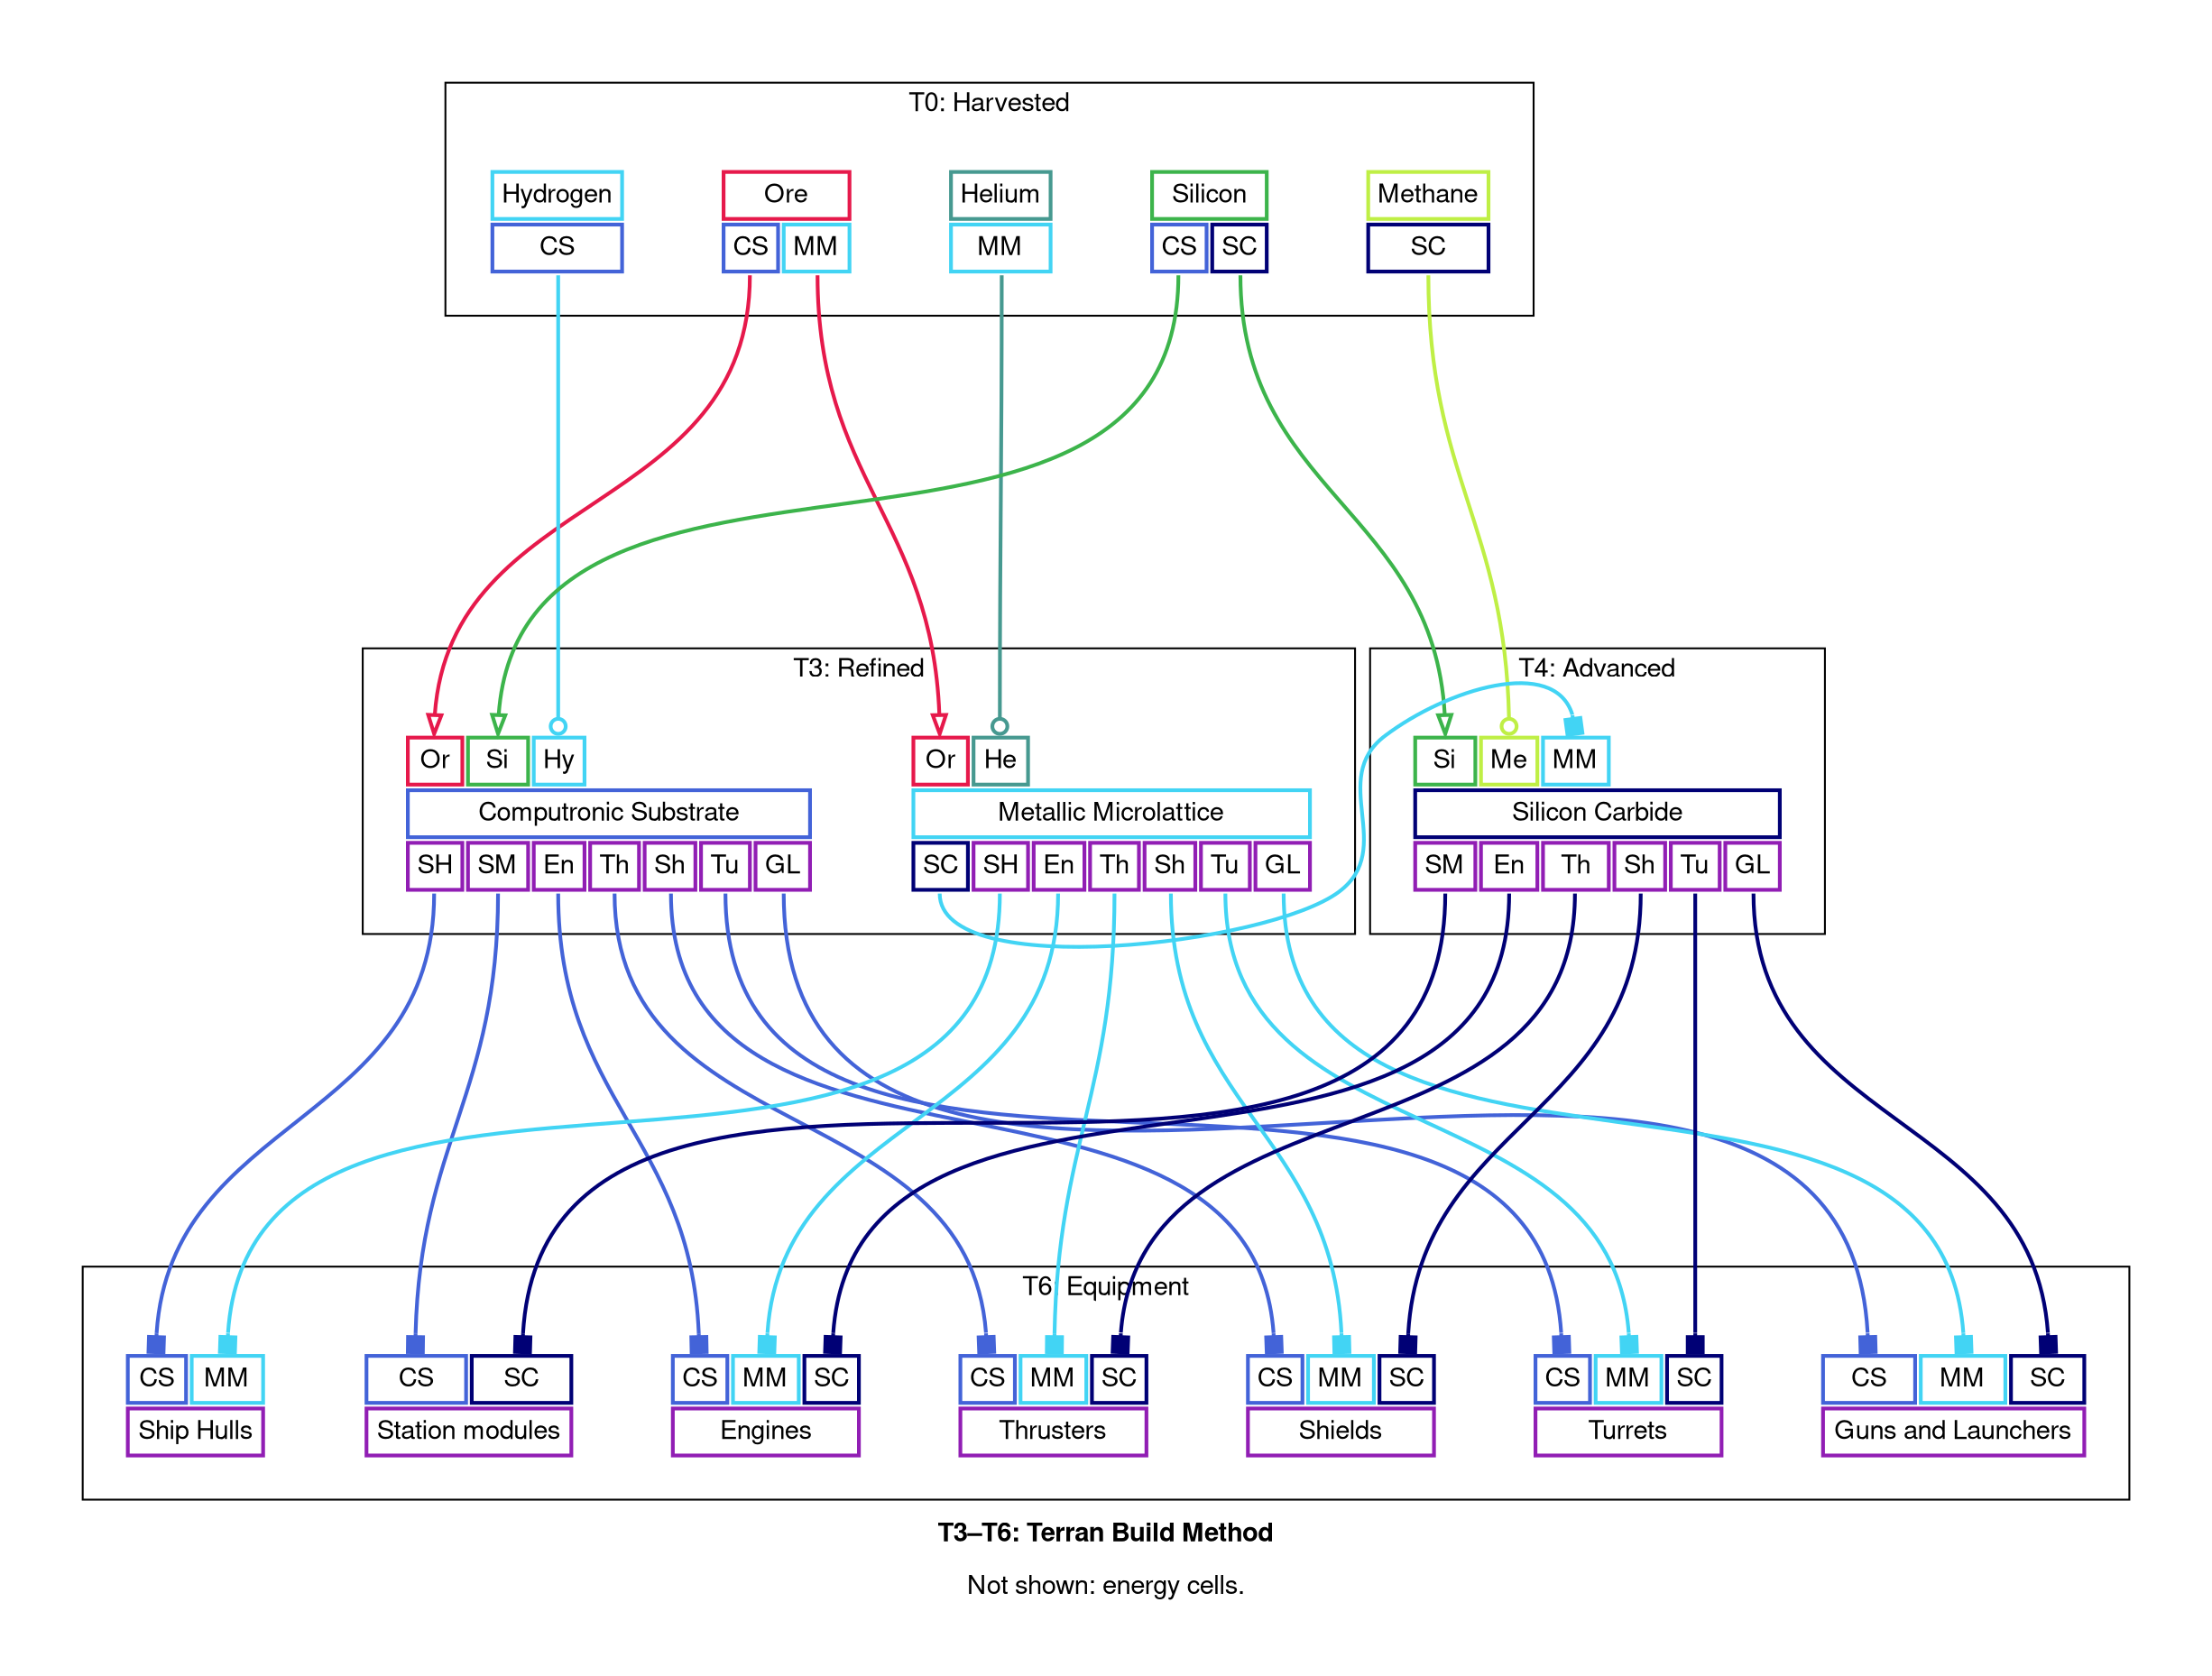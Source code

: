 digraph "X4 Economy" {
	edge [arrowType=normal]
	compound=true fontname="Helvetica,Arial,sans-serif"
	label=<<b>T3–T6: Terran Build Method</b><br/><br/>Not shown: energy cells.>
	graph [nodesep=0.3 pad=0.5 ranksep=3]
	node [color=slategray1 fontname="Helvetica,Arial,sans-serif" margin=0.2 penwidth=2.0 shape=plaintext]
	edge [arrowhead=normal arrowsize=1.0 fontname="Helvetica,Arial,sans-serif" headport=n penwidth=2.0 tailport=s]
	subgraph 0 {
		cluster=true label="T0: Harvested"
		helium [label=<<table border="0" cellborder="2" cellpadding="4" cellspacing="1" fixedsize="false" id="helium" port="output">
  
  <tr>
    <td align="text" bgcolor="white" color="#469990" colspan="1">Helium</td>
  </tr>
  
    <tr>
      
        <td align="text" bgcolor="white" color="#42d4f4" port="metallic_microlattice">MM</td>
      
    </tr>
  
</table>>]
		methane [label=<<table border="0" cellborder="2" cellpadding="4" cellspacing="1" fixedsize="false" id="methane" port="output">
  
  <tr>
    <td align="text" bgcolor="white" color="#bfef45" colspan="1">Methane</td>
  </tr>
  
    <tr>
      
        <td align="text" bgcolor="white" color="#000075" port="silicon_carbide">SC</td>
      
    </tr>
  
</table>>]
		ore [label=<<table border="0" cellborder="2" cellpadding="4" cellspacing="1" fixedsize="false" id="ore" port="output">
  
  <tr>
    <td align="text" bgcolor="white" color="#e6194B" colspan="2">Ore</td>
  </tr>
  
    <tr>
      
        <td align="text" bgcolor="white" color="#4363d8" port="computronic_substrate">CS</td>
      
        <td align="text" bgcolor="white" color="#42d4f4" port="metallic_microlattice">MM</td>
      
    </tr>
  
</table>>]
		hydrogen [label=<<table border="0" cellborder="2" cellpadding="4" cellspacing="1" fixedsize="false" id="hydrogen" port="output">
  
  <tr>
    <td align="text" bgcolor="white" color="#42d4f4" colspan="1">Hydrogen</td>
  </tr>
  
    <tr>
      
        <td align="text" bgcolor="white" color="#4363d8" port="computronic_substrate">CS</td>
      
    </tr>
  
</table>>]
		silicon [label=<<table border="0" cellborder="2" cellpadding="4" cellspacing="1" fixedsize="false" id="silicon" port="output">
  
  <tr>
    <td align="text" bgcolor="white" color="#3cb44b" colspan="2">Silicon</td>
  </tr>
  
    <tr>
      
        <td align="text" bgcolor="white" color="#4363d8" port="computronic_substrate">CS</td>
      
        <td align="text" bgcolor="white" color="#000075" port="silicon_carbide">SC</td>
      
    </tr>
  
</table>>]
	}
	subgraph 3 {
		cluster=true label="T3: Refined"
		computronic_substrate [label=<<table border="0" cellborder="2" cellpadding="4" cellspacing="1" fixedsize="false" id="computronic_substrate" port="output">
  
    <tr>
      
        <td align="text" bgcolor="white" color="#e6194B" port="ore">Or</td>
      
        <td align="text" bgcolor="white" color="#3cb44b" port="silicon">Si</td>
      
        <td align="text" bgcolor="white" color="#42d4f4" port="hydrogen">Hy</td>
      
    </tr>
  
  <tr>
    <td align="text" bgcolor="white" color="#4363d8" colspan="7">Computronic Substrate</td>
  </tr>
  
    <tr>
      
        <td align="text" bgcolor="white" color="#911eb4" port="ship_hulls">SH</td>
      
        <td align="text" bgcolor="white" color="#911eb4" port="station_modules">SM</td>
      
        <td align="text" bgcolor="white" color="#911eb4" port="engines">En</td>
      
        <td align="text" bgcolor="white" color="#911eb4" port="thrusters">Th</td>
      
        <td align="text" bgcolor="white" color="#911eb4" port="shields">Sh</td>
      
        <td align="text" bgcolor="white" color="#911eb4" port="turrets">Tu</td>
      
        <td align="text" bgcolor="white" color="#911eb4" port="guns_and_launchers">GL</td>
      
    </tr>
  
</table>>]
		metallic_microlattice [label=<<table border="0" cellborder="2" cellpadding="4" cellspacing="1" fixedsize="false" id="metallic_microlattice" port="output">
  
    <tr>
      
        <td align="text" bgcolor="white" color="#e6194B" port="ore">Or</td>
      
        <td align="text" bgcolor="white" color="#469990" port="helium">He</td>
      
    </tr>
  
  <tr>
    <td align="text" bgcolor="white" color="#42d4f4" colspan="7">Metallic Microlattice</td>
  </tr>
  
    <tr>
      
        <td align="text" bgcolor="white" color="#000075" port="silicon_carbide">SC</td>
      
        <td align="text" bgcolor="white" color="#911eb4" port="ship_hulls">SH</td>
      
        <td align="text" bgcolor="white" color="#911eb4" port="engines">En</td>
      
        <td align="text" bgcolor="white" color="#911eb4" port="thrusters">Th</td>
      
        <td align="text" bgcolor="white" color="#911eb4" port="shields">Sh</td>
      
        <td align="text" bgcolor="white" color="#911eb4" port="turrets">Tu</td>
      
        <td align="text" bgcolor="white" color="#911eb4" port="guns_and_launchers">GL</td>
      
    </tr>
  
</table>>]
	}
	subgraph 4 {
		cluster=true label="T4: Advanced"
		silicon_carbide [label=<<table border="0" cellborder="2" cellpadding="4" cellspacing="1" fixedsize="false" id="silicon_carbide" port="output">
  
    <tr>
      
        <td align="text" bgcolor="white" color="#3cb44b" port="silicon">Si</td>
      
        <td align="text" bgcolor="white" color="#bfef45" port="methane">Me</td>
      
        <td align="text" bgcolor="white" color="#42d4f4" port="metallic_microlattice">MM</td>
      
    </tr>
  
  <tr>
    <td align="text" bgcolor="white" color="#000075" colspan="6">Silicon Carbide</td>
  </tr>
  
    <tr>
      
        <td align="text" bgcolor="white" color="#911eb4" port="station_modules">SM</td>
      
        <td align="text" bgcolor="white" color="#911eb4" port="engines">En</td>
      
        <td align="text" bgcolor="white" color="#911eb4" port="thrusters">Th</td>
      
        <td align="text" bgcolor="white" color="#911eb4" port="shields">Sh</td>
      
        <td align="text" bgcolor="white" color="#911eb4" port="turrets">Tu</td>
      
        <td align="text" bgcolor="white" color="#911eb4" port="guns_and_launchers">GL</td>
      
    </tr>
  
</table>>]
	}
	subgraph 6 {
		cluster=true label="T6: Equipment"
		ship_hulls [label=<<table border="0" cellborder="2" cellpadding="4" cellspacing="1" fixedsize="false" id="ship_hulls" port="output">
  
    <tr>
      
        <td align="text" bgcolor="white" color="#4363d8" port="computronic_substrate">CS</td>
      
        <td align="text" bgcolor="white" color="#42d4f4" port="metallic_microlattice">MM</td>
      
    </tr>
  
  <tr>
    <td align="text" bgcolor="white" color="#911eb4" colspan="2">Ship Hulls</td>
  </tr>
  
</table>>]
		station_modules [label=<<table border="0" cellborder="2" cellpadding="4" cellspacing="1" fixedsize="false" id="station_modules" port="output">
  
    <tr>
      
        <td align="text" bgcolor="white" color="#4363d8" port="computronic_substrate">CS</td>
      
        <td align="text" bgcolor="white" color="#000075" port="silicon_carbide">SC</td>
      
    </tr>
  
  <tr>
    <td align="text" bgcolor="white" color="#911eb4" colspan="2">Station modules</td>
  </tr>
  
</table>>]
		engines [label=<<table border="0" cellborder="2" cellpadding="4" cellspacing="1" fixedsize="false" id="engines" port="output">
  
    <tr>
      
        <td align="text" bgcolor="white" color="#4363d8" port="computronic_substrate">CS</td>
      
        <td align="text" bgcolor="white" color="#42d4f4" port="metallic_microlattice">MM</td>
      
        <td align="text" bgcolor="white" color="#000075" port="silicon_carbide">SC</td>
      
    </tr>
  
  <tr>
    <td align="text" bgcolor="white" color="#911eb4" colspan="3">Engines</td>
  </tr>
  
</table>>]
		thrusters [label=<<table border="0" cellborder="2" cellpadding="4" cellspacing="1" fixedsize="false" id="thrusters" port="output">
  
    <tr>
      
        <td align="text" bgcolor="white" color="#4363d8" port="computronic_substrate">CS</td>
      
        <td align="text" bgcolor="white" color="#42d4f4" port="metallic_microlattice">MM</td>
      
        <td align="text" bgcolor="white" color="#000075" port="silicon_carbide">SC</td>
      
    </tr>
  
  <tr>
    <td align="text" bgcolor="white" color="#911eb4" colspan="3">Thrusters</td>
  </tr>
  
</table>>]
		shields [label=<<table border="0" cellborder="2" cellpadding="4" cellspacing="1" fixedsize="false" id="shields" port="output">
  
    <tr>
      
        <td align="text" bgcolor="white" color="#4363d8" port="computronic_substrate">CS</td>
      
        <td align="text" bgcolor="white" color="#42d4f4" port="metallic_microlattice">MM</td>
      
        <td align="text" bgcolor="white" color="#000075" port="silicon_carbide">SC</td>
      
    </tr>
  
  <tr>
    <td align="text" bgcolor="white" color="#911eb4" colspan="3">Shields</td>
  </tr>
  
</table>>]
		turrets [label=<<table border="0" cellborder="2" cellpadding="4" cellspacing="1" fixedsize="false" id="turrets" port="output">
  
    <tr>
      
        <td align="text" bgcolor="white" color="#4363d8" port="computronic_substrate">CS</td>
      
        <td align="text" bgcolor="white" color="#42d4f4" port="metallic_microlattice">MM</td>
      
        <td align="text" bgcolor="white" color="#000075" port="silicon_carbide">SC</td>
      
    </tr>
  
  <tr>
    <td align="text" bgcolor="white" color="#911eb4" colspan="3">Turrets</td>
  </tr>
  
</table>>]
		guns_and_launchers [label=<<table border="0" cellborder="2" cellpadding="4" cellspacing="1" fixedsize="false" id="guns_and_launchers" port="output">
  
    <tr>
      
        <td align="text" bgcolor="white" color="#4363d8" port="computronic_substrate">CS</td>
      
        <td align="text" bgcolor="white" color="#42d4f4" port="metallic_microlattice">MM</td>
      
        <td align="text" bgcolor="white" color="#000075" port="silicon_carbide">SC</td>
      
    </tr>
  
  <tr>
    <td align="text" bgcolor="white" color="#911eb4" colspan="3">Guns and Launchers</td>
  </tr>
  
</table>>]
	}
	hydrogen:computronic_substrate:s -> computronic_substrate:hydrogen:n [arrowhead=odot color="#42d4f4" weight=1.0]
	ore:computronic_substrate:s -> computronic_substrate:ore:n [arrowhead=empty color="#e6194B" weight=1.0]
	silicon:computronic_substrate:s -> computronic_substrate:silicon:n [arrowhead=empty color="#3cb44b" weight=1.0]
	helium:metallic_microlattice:s -> metallic_microlattice:helium:n [arrowhead=odot color="#469990" weight=1.0]
	ore:metallic_microlattice:s -> metallic_microlattice:ore:n [arrowhead=empty color="#e6194B" weight=1.0]
	metallic_microlattice:silicon_carbide:s -> silicon_carbide:metallic_microlattice:n [arrowhead=box color="#42d4f4" weight=1.0]
	methane:silicon_carbide:s -> silicon_carbide:methane:n [arrowhead=odot color="#bfef45" weight=1.0]
	silicon:silicon_carbide:s -> silicon_carbide:silicon:n [arrowhead=empty color="#3cb44b" weight=1.0]
	metallic_microlattice:ship_hulls:s -> ship_hulls:metallic_microlattice:n [arrowhead=box color="#42d4f4" weight=1.0]
	computronic_substrate:ship_hulls:s -> ship_hulls:computronic_substrate:n [arrowhead=box color="#4363d8" weight=1.0]
	silicon_carbide:station_modules:s -> station_modules:silicon_carbide:n [arrowhead=box color="#000075" weight=1.0]
	computronic_substrate:station_modules:s -> station_modules:computronic_substrate:n [arrowhead=box color="#4363d8" weight=1.0]
	metallic_microlattice:engines:s -> engines:metallic_microlattice:n [arrowhead=box color="#42d4f4" weight=1.0]
	silicon_carbide:engines:s -> engines:silicon_carbide:n [arrowhead=box color="#000075" weight=1.0]
	computronic_substrate:engines:s -> engines:computronic_substrate:n [arrowhead=box color="#4363d8" weight=1.0]
	metallic_microlattice:thrusters:s -> thrusters:metallic_microlattice:n [arrowhead=box color="#42d4f4" weight=1.0]
	silicon_carbide:thrusters:s -> thrusters:silicon_carbide:n [arrowhead=box color="#000075" weight=1.0]
	computronic_substrate:thrusters:s -> thrusters:computronic_substrate:n [arrowhead=box color="#4363d8" weight=1.0]
	metallic_microlattice:shields:s -> shields:metallic_microlattice:n [arrowhead=box color="#42d4f4" weight=1.0]
	silicon_carbide:shields:s -> shields:silicon_carbide:n [arrowhead=box color="#000075" weight=1.0]
	computronic_substrate:shields:s -> shields:computronic_substrate:n [arrowhead=box color="#4363d8" weight=1.0]
	metallic_microlattice:turrets:s -> turrets:metallic_microlattice:n [arrowhead=box color="#42d4f4" weight=1.0]
	silicon_carbide:turrets:s -> turrets:silicon_carbide:n [arrowhead=box color="#000075" weight=1.0]
	computronic_substrate:turrets:s -> turrets:computronic_substrate:n [arrowhead=box color="#4363d8" weight=1.0]
	metallic_microlattice:guns_and_launchers:s -> guns_and_launchers:metallic_microlattice:n [arrowhead=box color="#42d4f4" weight=1.0]
	silicon_carbide:guns_and_launchers:s -> guns_and_launchers:silicon_carbide:n [arrowhead=box color="#000075" weight=1.0]
	computronic_substrate:guns_and_launchers:s -> guns_and_launchers:computronic_substrate:n [arrowhead=box color="#4363d8" weight=1.0]
}
